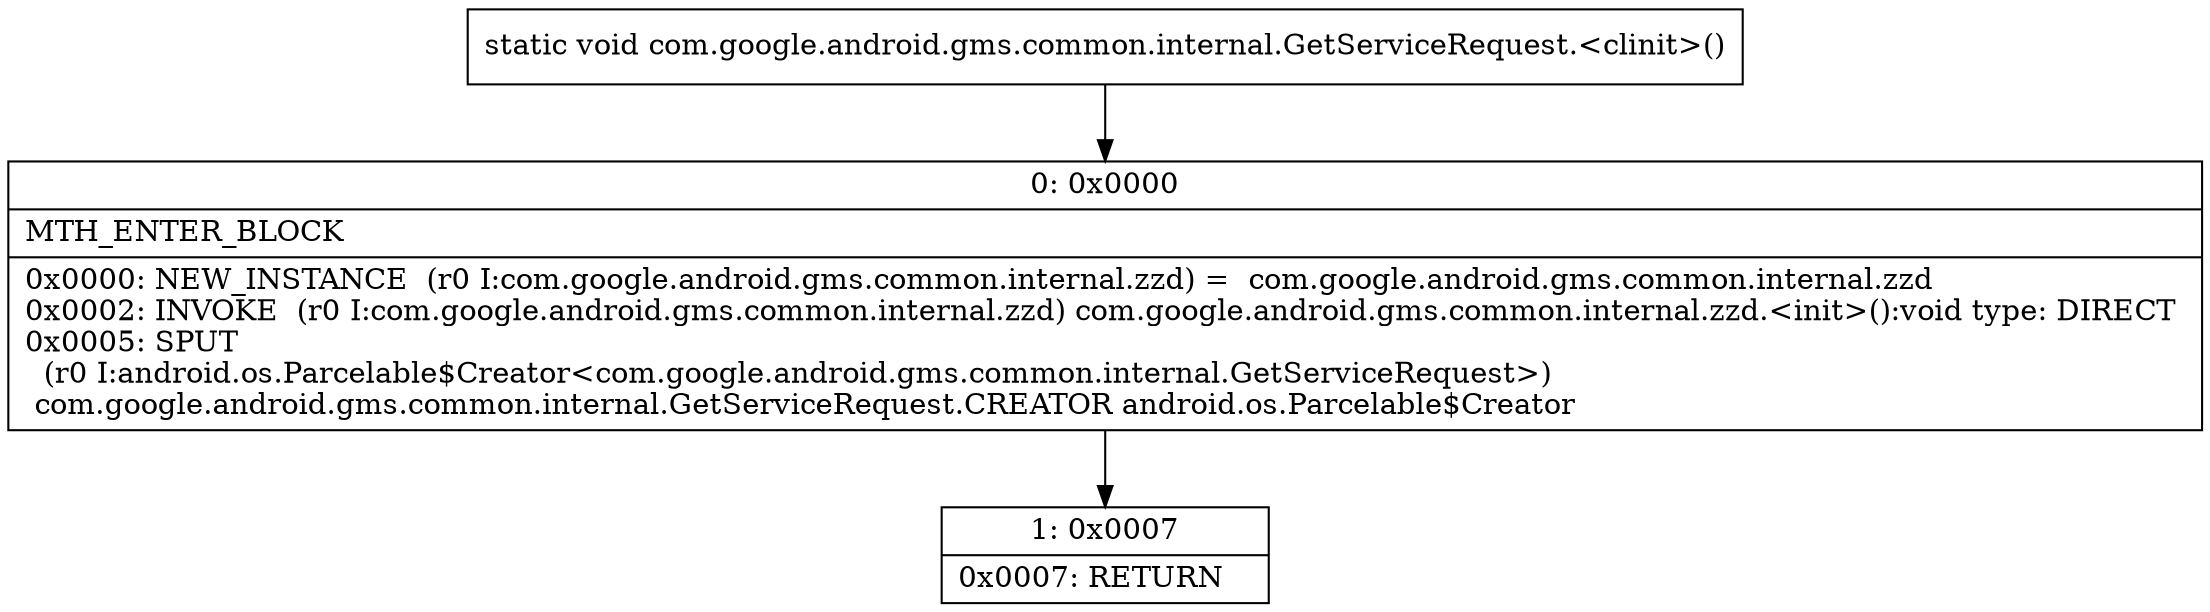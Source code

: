 digraph "CFG forcom.google.android.gms.common.internal.GetServiceRequest.\<clinit\>()V" {
Node_0 [shape=record,label="{0\:\ 0x0000|MTH_ENTER_BLOCK\l|0x0000: NEW_INSTANCE  (r0 I:com.google.android.gms.common.internal.zzd) =  com.google.android.gms.common.internal.zzd \l0x0002: INVOKE  (r0 I:com.google.android.gms.common.internal.zzd) com.google.android.gms.common.internal.zzd.\<init\>():void type: DIRECT \l0x0005: SPUT  \l  (r0 I:android.os.Parcelable$Creator\<com.google.android.gms.common.internal.GetServiceRequest\>)\l com.google.android.gms.common.internal.GetServiceRequest.CREATOR android.os.Parcelable$Creator \l}"];
Node_1 [shape=record,label="{1\:\ 0x0007|0x0007: RETURN   \l}"];
MethodNode[shape=record,label="{static void com.google.android.gms.common.internal.GetServiceRequest.\<clinit\>() }"];
MethodNode -> Node_0;
Node_0 -> Node_1;
}


